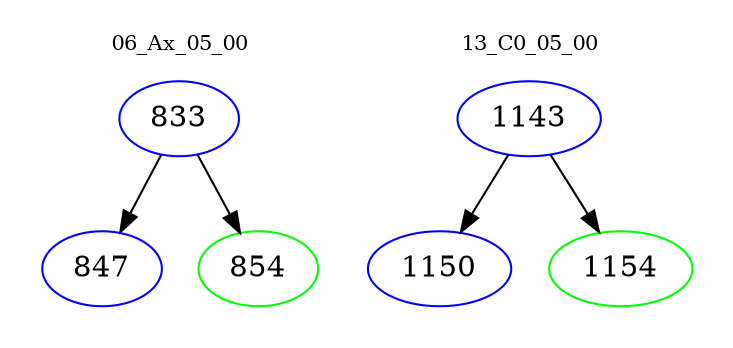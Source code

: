 digraph{
subgraph cluster_0 {
color = white
label = "06_Ax_05_00";
fontsize=10;
T0_833 [label="833", color="blue"]
T0_833 -> T0_847 [color="black"]
T0_847 [label="847", color="blue"]
T0_833 -> T0_854 [color="black"]
T0_854 [label="854", color="green"]
}
subgraph cluster_1 {
color = white
label = "13_C0_05_00";
fontsize=10;
T1_1143 [label="1143", color="blue"]
T1_1143 -> T1_1150 [color="black"]
T1_1150 [label="1150", color="blue"]
T1_1143 -> T1_1154 [color="black"]
T1_1154 [label="1154", color="green"]
}
}
